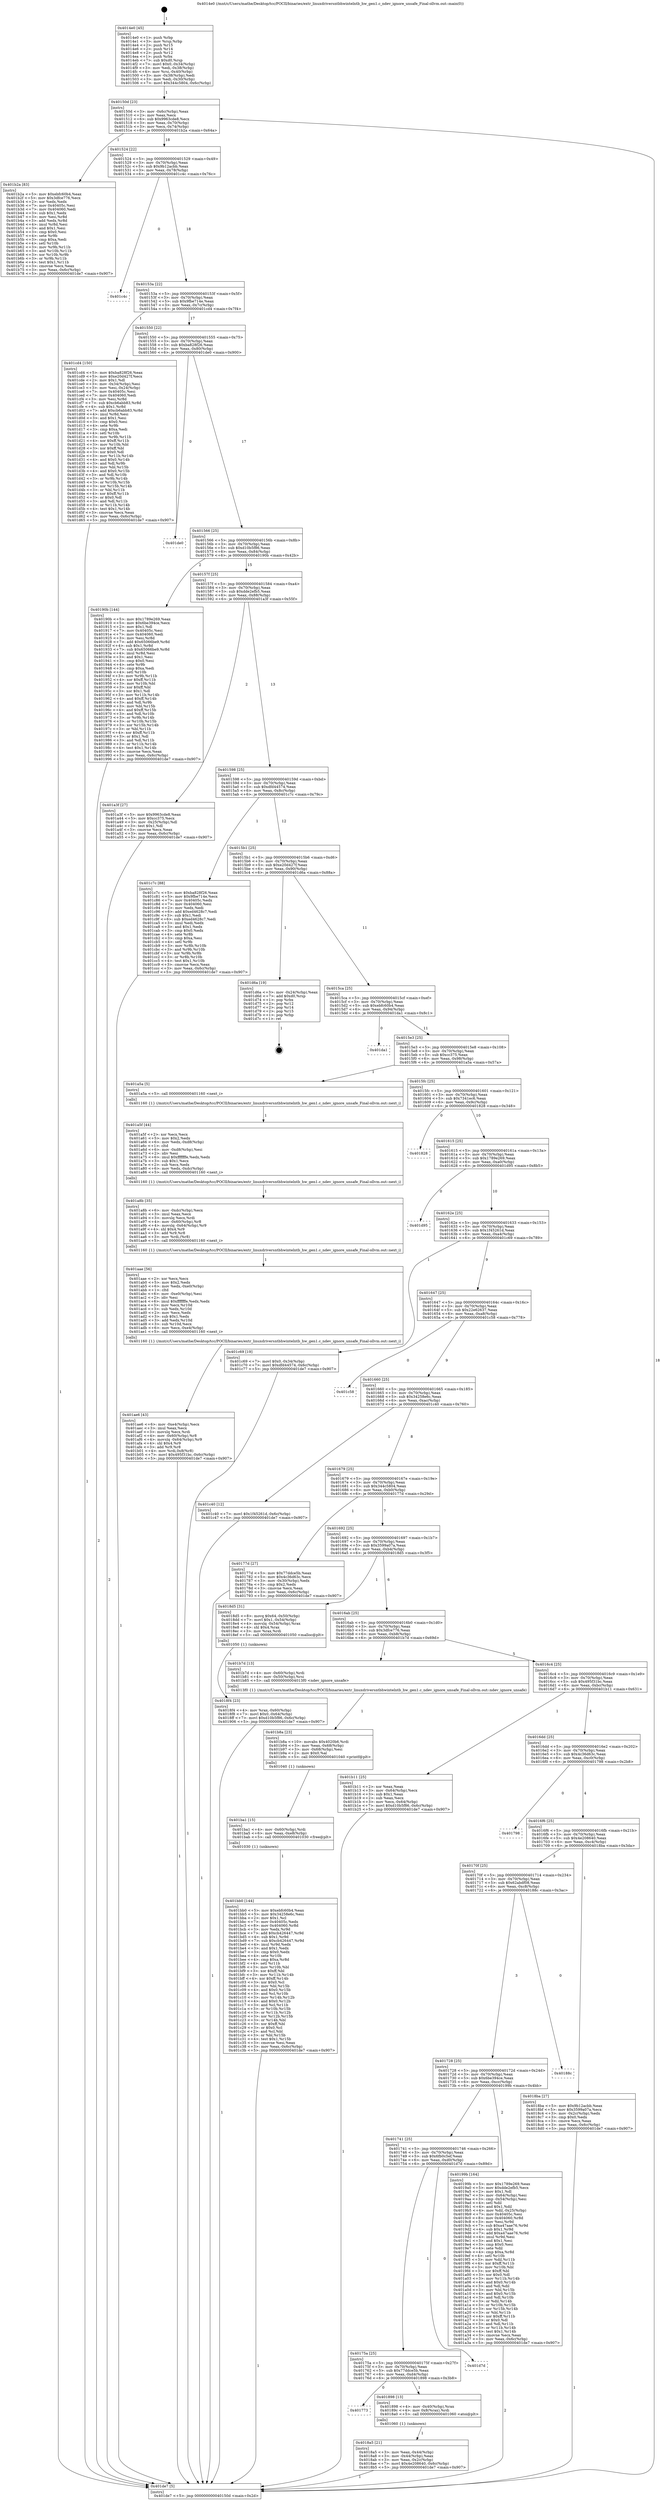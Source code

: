 digraph "0x4014e0" {
  label = "0x4014e0 (/mnt/c/Users/mathe/Desktop/tcc/POCII/binaries/extr_linuxdriversntbhwintelntb_hw_gen1.c_ndev_ignore_unsafe_Final-ollvm.out::main(0))"
  labelloc = "t"
  node[shape=record]

  Entry [label="",width=0.3,height=0.3,shape=circle,fillcolor=black,style=filled]
  "0x40150d" [label="{
     0x40150d [23]\l
     | [instrs]\l
     &nbsp;&nbsp;0x40150d \<+3\>: mov -0x6c(%rbp),%eax\l
     &nbsp;&nbsp;0x401510 \<+2\>: mov %eax,%ecx\l
     &nbsp;&nbsp;0x401512 \<+6\>: sub $0x9963cde8,%ecx\l
     &nbsp;&nbsp;0x401518 \<+3\>: mov %eax,-0x70(%rbp)\l
     &nbsp;&nbsp;0x40151b \<+3\>: mov %ecx,-0x74(%rbp)\l
     &nbsp;&nbsp;0x40151e \<+6\>: je 0000000000401b2a \<main+0x64a\>\l
  }"]
  "0x401b2a" [label="{
     0x401b2a [83]\l
     | [instrs]\l
     &nbsp;&nbsp;0x401b2a \<+5\>: mov $0xebfc60b4,%eax\l
     &nbsp;&nbsp;0x401b2f \<+5\>: mov $0x3dfce776,%ecx\l
     &nbsp;&nbsp;0x401b34 \<+2\>: xor %edx,%edx\l
     &nbsp;&nbsp;0x401b36 \<+7\>: mov 0x40405c,%esi\l
     &nbsp;&nbsp;0x401b3d \<+7\>: mov 0x404060,%edi\l
     &nbsp;&nbsp;0x401b44 \<+3\>: sub $0x1,%edx\l
     &nbsp;&nbsp;0x401b47 \<+3\>: mov %esi,%r8d\l
     &nbsp;&nbsp;0x401b4a \<+3\>: add %edx,%r8d\l
     &nbsp;&nbsp;0x401b4d \<+4\>: imul %r8d,%esi\l
     &nbsp;&nbsp;0x401b51 \<+3\>: and $0x1,%esi\l
     &nbsp;&nbsp;0x401b54 \<+3\>: cmp $0x0,%esi\l
     &nbsp;&nbsp;0x401b57 \<+4\>: sete %r9b\l
     &nbsp;&nbsp;0x401b5b \<+3\>: cmp $0xa,%edi\l
     &nbsp;&nbsp;0x401b5e \<+4\>: setl %r10b\l
     &nbsp;&nbsp;0x401b62 \<+3\>: mov %r9b,%r11b\l
     &nbsp;&nbsp;0x401b65 \<+3\>: and %r10b,%r11b\l
     &nbsp;&nbsp;0x401b68 \<+3\>: xor %r10b,%r9b\l
     &nbsp;&nbsp;0x401b6b \<+3\>: or %r9b,%r11b\l
     &nbsp;&nbsp;0x401b6e \<+4\>: test $0x1,%r11b\l
     &nbsp;&nbsp;0x401b72 \<+3\>: cmovne %ecx,%eax\l
     &nbsp;&nbsp;0x401b75 \<+3\>: mov %eax,-0x6c(%rbp)\l
     &nbsp;&nbsp;0x401b78 \<+5\>: jmp 0000000000401de7 \<main+0x907\>\l
  }"]
  "0x401524" [label="{
     0x401524 [22]\l
     | [instrs]\l
     &nbsp;&nbsp;0x401524 \<+5\>: jmp 0000000000401529 \<main+0x49\>\l
     &nbsp;&nbsp;0x401529 \<+3\>: mov -0x70(%rbp),%eax\l
     &nbsp;&nbsp;0x40152c \<+5\>: sub $0x9b12acbb,%eax\l
     &nbsp;&nbsp;0x401531 \<+3\>: mov %eax,-0x78(%rbp)\l
     &nbsp;&nbsp;0x401534 \<+6\>: je 0000000000401c4c \<main+0x76c\>\l
  }"]
  Exit [label="",width=0.3,height=0.3,shape=circle,fillcolor=black,style=filled,peripheries=2]
  "0x401c4c" [label="{
     0x401c4c\l
  }", style=dashed]
  "0x40153a" [label="{
     0x40153a [22]\l
     | [instrs]\l
     &nbsp;&nbsp;0x40153a \<+5\>: jmp 000000000040153f \<main+0x5f\>\l
     &nbsp;&nbsp;0x40153f \<+3\>: mov -0x70(%rbp),%eax\l
     &nbsp;&nbsp;0x401542 \<+5\>: sub $0x9fbe714e,%eax\l
     &nbsp;&nbsp;0x401547 \<+3\>: mov %eax,-0x7c(%rbp)\l
     &nbsp;&nbsp;0x40154a \<+6\>: je 0000000000401cd4 \<main+0x7f4\>\l
  }"]
  "0x401bb0" [label="{
     0x401bb0 [144]\l
     | [instrs]\l
     &nbsp;&nbsp;0x401bb0 \<+5\>: mov $0xebfc60b4,%eax\l
     &nbsp;&nbsp;0x401bb5 \<+5\>: mov $0x34258e6c,%esi\l
     &nbsp;&nbsp;0x401bba \<+2\>: mov $0x1,%cl\l
     &nbsp;&nbsp;0x401bbc \<+7\>: mov 0x40405c,%edx\l
     &nbsp;&nbsp;0x401bc3 \<+8\>: mov 0x404060,%r8d\l
     &nbsp;&nbsp;0x401bcb \<+3\>: mov %edx,%r9d\l
     &nbsp;&nbsp;0x401bce \<+7\>: add $0xcb426447,%r9d\l
     &nbsp;&nbsp;0x401bd5 \<+4\>: sub $0x1,%r9d\l
     &nbsp;&nbsp;0x401bd9 \<+7\>: sub $0xcb426447,%r9d\l
     &nbsp;&nbsp;0x401be0 \<+4\>: imul %r9d,%edx\l
     &nbsp;&nbsp;0x401be4 \<+3\>: and $0x1,%edx\l
     &nbsp;&nbsp;0x401be7 \<+3\>: cmp $0x0,%edx\l
     &nbsp;&nbsp;0x401bea \<+4\>: sete %r10b\l
     &nbsp;&nbsp;0x401bee \<+4\>: cmp $0xa,%r8d\l
     &nbsp;&nbsp;0x401bf2 \<+4\>: setl %r11b\l
     &nbsp;&nbsp;0x401bf6 \<+3\>: mov %r10b,%bl\l
     &nbsp;&nbsp;0x401bf9 \<+3\>: xor $0xff,%bl\l
     &nbsp;&nbsp;0x401bfc \<+3\>: mov %r11b,%r14b\l
     &nbsp;&nbsp;0x401bff \<+4\>: xor $0xff,%r14b\l
     &nbsp;&nbsp;0x401c03 \<+3\>: xor $0x0,%cl\l
     &nbsp;&nbsp;0x401c06 \<+3\>: mov %bl,%r15b\l
     &nbsp;&nbsp;0x401c09 \<+4\>: and $0x0,%r15b\l
     &nbsp;&nbsp;0x401c0d \<+3\>: and %cl,%r10b\l
     &nbsp;&nbsp;0x401c10 \<+3\>: mov %r14b,%r12b\l
     &nbsp;&nbsp;0x401c13 \<+4\>: and $0x0,%r12b\l
     &nbsp;&nbsp;0x401c17 \<+3\>: and %cl,%r11b\l
     &nbsp;&nbsp;0x401c1a \<+3\>: or %r10b,%r15b\l
     &nbsp;&nbsp;0x401c1d \<+3\>: or %r11b,%r12b\l
     &nbsp;&nbsp;0x401c20 \<+3\>: xor %r12b,%r15b\l
     &nbsp;&nbsp;0x401c23 \<+3\>: or %r14b,%bl\l
     &nbsp;&nbsp;0x401c26 \<+3\>: xor $0xff,%bl\l
     &nbsp;&nbsp;0x401c29 \<+3\>: or $0x0,%cl\l
     &nbsp;&nbsp;0x401c2c \<+2\>: and %cl,%bl\l
     &nbsp;&nbsp;0x401c2e \<+3\>: or %bl,%r15b\l
     &nbsp;&nbsp;0x401c31 \<+4\>: test $0x1,%r15b\l
     &nbsp;&nbsp;0x401c35 \<+3\>: cmovne %esi,%eax\l
     &nbsp;&nbsp;0x401c38 \<+3\>: mov %eax,-0x6c(%rbp)\l
     &nbsp;&nbsp;0x401c3b \<+5\>: jmp 0000000000401de7 \<main+0x907\>\l
  }"]
  "0x401cd4" [label="{
     0x401cd4 [150]\l
     | [instrs]\l
     &nbsp;&nbsp;0x401cd4 \<+5\>: mov $0xba828f26,%eax\l
     &nbsp;&nbsp;0x401cd9 \<+5\>: mov $0xe20d427f,%ecx\l
     &nbsp;&nbsp;0x401cde \<+2\>: mov $0x1,%dl\l
     &nbsp;&nbsp;0x401ce0 \<+3\>: mov -0x34(%rbp),%esi\l
     &nbsp;&nbsp;0x401ce3 \<+3\>: mov %esi,-0x24(%rbp)\l
     &nbsp;&nbsp;0x401ce6 \<+7\>: mov 0x40405c,%esi\l
     &nbsp;&nbsp;0x401ced \<+7\>: mov 0x404060,%edi\l
     &nbsp;&nbsp;0x401cf4 \<+3\>: mov %esi,%r8d\l
     &nbsp;&nbsp;0x401cf7 \<+7\>: sub $0xcb6abb83,%r8d\l
     &nbsp;&nbsp;0x401cfe \<+4\>: sub $0x1,%r8d\l
     &nbsp;&nbsp;0x401d02 \<+7\>: add $0xcb6abb83,%r8d\l
     &nbsp;&nbsp;0x401d09 \<+4\>: imul %r8d,%esi\l
     &nbsp;&nbsp;0x401d0d \<+3\>: and $0x1,%esi\l
     &nbsp;&nbsp;0x401d10 \<+3\>: cmp $0x0,%esi\l
     &nbsp;&nbsp;0x401d13 \<+4\>: sete %r9b\l
     &nbsp;&nbsp;0x401d17 \<+3\>: cmp $0xa,%edi\l
     &nbsp;&nbsp;0x401d1a \<+4\>: setl %r10b\l
     &nbsp;&nbsp;0x401d1e \<+3\>: mov %r9b,%r11b\l
     &nbsp;&nbsp;0x401d21 \<+4\>: xor $0xff,%r11b\l
     &nbsp;&nbsp;0x401d25 \<+3\>: mov %r10b,%bl\l
     &nbsp;&nbsp;0x401d28 \<+3\>: xor $0xff,%bl\l
     &nbsp;&nbsp;0x401d2b \<+3\>: xor $0x0,%dl\l
     &nbsp;&nbsp;0x401d2e \<+3\>: mov %r11b,%r14b\l
     &nbsp;&nbsp;0x401d31 \<+4\>: and $0x0,%r14b\l
     &nbsp;&nbsp;0x401d35 \<+3\>: and %dl,%r9b\l
     &nbsp;&nbsp;0x401d38 \<+3\>: mov %bl,%r15b\l
     &nbsp;&nbsp;0x401d3b \<+4\>: and $0x0,%r15b\l
     &nbsp;&nbsp;0x401d3f \<+3\>: and %dl,%r10b\l
     &nbsp;&nbsp;0x401d42 \<+3\>: or %r9b,%r14b\l
     &nbsp;&nbsp;0x401d45 \<+3\>: or %r10b,%r15b\l
     &nbsp;&nbsp;0x401d48 \<+3\>: xor %r15b,%r14b\l
     &nbsp;&nbsp;0x401d4b \<+3\>: or %bl,%r11b\l
     &nbsp;&nbsp;0x401d4e \<+4\>: xor $0xff,%r11b\l
     &nbsp;&nbsp;0x401d52 \<+3\>: or $0x0,%dl\l
     &nbsp;&nbsp;0x401d55 \<+3\>: and %dl,%r11b\l
     &nbsp;&nbsp;0x401d58 \<+3\>: or %r11b,%r14b\l
     &nbsp;&nbsp;0x401d5b \<+4\>: test $0x1,%r14b\l
     &nbsp;&nbsp;0x401d5f \<+3\>: cmovne %ecx,%eax\l
     &nbsp;&nbsp;0x401d62 \<+3\>: mov %eax,-0x6c(%rbp)\l
     &nbsp;&nbsp;0x401d65 \<+5\>: jmp 0000000000401de7 \<main+0x907\>\l
  }"]
  "0x401550" [label="{
     0x401550 [22]\l
     | [instrs]\l
     &nbsp;&nbsp;0x401550 \<+5\>: jmp 0000000000401555 \<main+0x75\>\l
     &nbsp;&nbsp;0x401555 \<+3\>: mov -0x70(%rbp),%eax\l
     &nbsp;&nbsp;0x401558 \<+5\>: sub $0xba828f26,%eax\l
     &nbsp;&nbsp;0x40155d \<+3\>: mov %eax,-0x80(%rbp)\l
     &nbsp;&nbsp;0x401560 \<+6\>: je 0000000000401de0 \<main+0x900\>\l
  }"]
  "0x401ba1" [label="{
     0x401ba1 [15]\l
     | [instrs]\l
     &nbsp;&nbsp;0x401ba1 \<+4\>: mov -0x60(%rbp),%rdi\l
     &nbsp;&nbsp;0x401ba5 \<+6\>: mov %eax,-0xe8(%rbp)\l
     &nbsp;&nbsp;0x401bab \<+5\>: call 0000000000401030 \<free@plt\>\l
     | [calls]\l
     &nbsp;&nbsp;0x401030 \{1\} (unknown)\l
  }"]
  "0x401de0" [label="{
     0x401de0\l
  }", style=dashed]
  "0x401566" [label="{
     0x401566 [25]\l
     | [instrs]\l
     &nbsp;&nbsp;0x401566 \<+5\>: jmp 000000000040156b \<main+0x8b\>\l
     &nbsp;&nbsp;0x40156b \<+3\>: mov -0x70(%rbp),%eax\l
     &nbsp;&nbsp;0x40156e \<+5\>: sub $0xd10b5f86,%eax\l
     &nbsp;&nbsp;0x401573 \<+6\>: mov %eax,-0x84(%rbp)\l
     &nbsp;&nbsp;0x401579 \<+6\>: je 000000000040190b \<main+0x42b\>\l
  }"]
  "0x401b8a" [label="{
     0x401b8a [23]\l
     | [instrs]\l
     &nbsp;&nbsp;0x401b8a \<+10\>: movabs $0x4020b6,%rdi\l
     &nbsp;&nbsp;0x401b94 \<+3\>: mov %eax,-0x68(%rbp)\l
     &nbsp;&nbsp;0x401b97 \<+3\>: mov -0x68(%rbp),%esi\l
     &nbsp;&nbsp;0x401b9a \<+2\>: mov $0x0,%al\l
     &nbsp;&nbsp;0x401b9c \<+5\>: call 0000000000401040 \<printf@plt\>\l
     | [calls]\l
     &nbsp;&nbsp;0x401040 \{1\} (unknown)\l
  }"]
  "0x40190b" [label="{
     0x40190b [144]\l
     | [instrs]\l
     &nbsp;&nbsp;0x40190b \<+5\>: mov $0x1789e269,%eax\l
     &nbsp;&nbsp;0x401910 \<+5\>: mov $0x6be394ce,%ecx\l
     &nbsp;&nbsp;0x401915 \<+2\>: mov $0x1,%dl\l
     &nbsp;&nbsp;0x401917 \<+7\>: mov 0x40405c,%esi\l
     &nbsp;&nbsp;0x40191e \<+7\>: mov 0x404060,%edi\l
     &nbsp;&nbsp;0x401925 \<+3\>: mov %esi,%r8d\l
     &nbsp;&nbsp;0x401928 \<+7\>: add $0x65066be9,%r8d\l
     &nbsp;&nbsp;0x40192f \<+4\>: sub $0x1,%r8d\l
     &nbsp;&nbsp;0x401933 \<+7\>: sub $0x65066be9,%r8d\l
     &nbsp;&nbsp;0x40193a \<+4\>: imul %r8d,%esi\l
     &nbsp;&nbsp;0x40193e \<+3\>: and $0x1,%esi\l
     &nbsp;&nbsp;0x401941 \<+3\>: cmp $0x0,%esi\l
     &nbsp;&nbsp;0x401944 \<+4\>: sete %r9b\l
     &nbsp;&nbsp;0x401948 \<+3\>: cmp $0xa,%edi\l
     &nbsp;&nbsp;0x40194b \<+4\>: setl %r10b\l
     &nbsp;&nbsp;0x40194f \<+3\>: mov %r9b,%r11b\l
     &nbsp;&nbsp;0x401952 \<+4\>: xor $0xff,%r11b\l
     &nbsp;&nbsp;0x401956 \<+3\>: mov %r10b,%bl\l
     &nbsp;&nbsp;0x401959 \<+3\>: xor $0xff,%bl\l
     &nbsp;&nbsp;0x40195c \<+3\>: xor $0x1,%dl\l
     &nbsp;&nbsp;0x40195f \<+3\>: mov %r11b,%r14b\l
     &nbsp;&nbsp;0x401962 \<+4\>: and $0xff,%r14b\l
     &nbsp;&nbsp;0x401966 \<+3\>: and %dl,%r9b\l
     &nbsp;&nbsp;0x401969 \<+3\>: mov %bl,%r15b\l
     &nbsp;&nbsp;0x40196c \<+4\>: and $0xff,%r15b\l
     &nbsp;&nbsp;0x401970 \<+3\>: and %dl,%r10b\l
     &nbsp;&nbsp;0x401973 \<+3\>: or %r9b,%r14b\l
     &nbsp;&nbsp;0x401976 \<+3\>: or %r10b,%r15b\l
     &nbsp;&nbsp;0x401979 \<+3\>: xor %r15b,%r14b\l
     &nbsp;&nbsp;0x40197c \<+3\>: or %bl,%r11b\l
     &nbsp;&nbsp;0x40197f \<+4\>: xor $0xff,%r11b\l
     &nbsp;&nbsp;0x401983 \<+3\>: or $0x1,%dl\l
     &nbsp;&nbsp;0x401986 \<+3\>: and %dl,%r11b\l
     &nbsp;&nbsp;0x401989 \<+3\>: or %r11b,%r14b\l
     &nbsp;&nbsp;0x40198c \<+4\>: test $0x1,%r14b\l
     &nbsp;&nbsp;0x401990 \<+3\>: cmovne %ecx,%eax\l
     &nbsp;&nbsp;0x401993 \<+3\>: mov %eax,-0x6c(%rbp)\l
     &nbsp;&nbsp;0x401996 \<+5\>: jmp 0000000000401de7 \<main+0x907\>\l
  }"]
  "0x40157f" [label="{
     0x40157f [25]\l
     | [instrs]\l
     &nbsp;&nbsp;0x40157f \<+5\>: jmp 0000000000401584 \<main+0xa4\>\l
     &nbsp;&nbsp;0x401584 \<+3\>: mov -0x70(%rbp),%eax\l
     &nbsp;&nbsp;0x401587 \<+5\>: sub $0xdde2efb5,%eax\l
     &nbsp;&nbsp;0x40158c \<+6\>: mov %eax,-0x88(%rbp)\l
     &nbsp;&nbsp;0x401592 \<+6\>: je 0000000000401a3f \<main+0x55f\>\l
  }"]
  "0x401ae6" [label="{
     0x401ae6 [43]\l
     | [instrs]\l
     &nbsp;&nbsp;0x401ae6 \<+6\>: mov -0xe4(%rbp),%ecx\l
     &nbsp;&nbsp;0x401aec \<+3\>: imul %eax,%ecx\l
     &nbsp;&nbsp;0x401aef \<+3\>: movslq %ecx,%rdi\l
     &nbsp;&nbsp;0x401af2 \<+4\>: mov -0x60(%rbp),%r8\l
     &nbsp;&nbsp;0x401af6 \<+4\>: movslq -0x64(%rbp),%r9\l
     &nbsp;&nbsp;0x401afa \<+4\>: shl $0x4,%r9\l
     &nbsp;&nbsp;0x401afe \<+3\>: add %r9,%r8\l
     &nbsp;&nbsp;0x401b01 \<+4\>: mov %rdi,0x8(%r8)\l
     &nbsp;&nbsp;0x401b05 \<+7\>: movl $0x495f31bc,-0x6c(%rbp)\l
     &nbsp;&nbsp;0x401b0c \<+5\>: jmp 0000000000401de7 \<main+0x907\>\l
  }"]
  "0x401a3f" [label="{
     0x401a3f [27]\l
     | [instrs]\l
     &nbsp;&nbsp;0x401a3f \<+5\>: mov $0x9963cde8,%eax\l
     &nbsp;&nbsp;0x401a44 \<+5\>: mov $0xcc375,%ecx\l
     &nbsp;&nbsp;0x401a49 \<+3\>: mov -0x25(%rbp),%dl\l
     &nbsp;&nbsp;0x401a4c \<+3\>: test $0x1,%dl\l
     &nbsp;&nbsp;0x401a4f \<+3\>: cmovne %ecx,%eax\l
     &nbsp;&nbsp;0x401a52 \<+3\>: mov %eax,-0x6c(%rbp)\l
     &nbsp;&nbsp;0x401a55 \<+5\>: jmp 0000000000401de7 \<main+0x907\>\l
  }"]
  "0x401598" [label="{
     0x401598 [25]\l
     | [instrs]\l
     &nbsp;&nbsp;0x401598 \<+5\>: jmp 000000000040159d \<main+0xbd\>\l
     &nbsp;&nbsp;0x40159d \<+3\>: mov -0x70(%rbp),%eax\l
     &nbsp;&nbsp;0x4015a0 \<+5\>: sub $0xdfd44574,%eax\l
     &nbsp;&nbsp;0x4015a5 \<+6\>: mov %eax,-0x8c(%rbp)\l
     &nbsp;&nbsp;0x4015ab \<+6\>: je 0000000000401c7c \<main+0x79c\>\l
  }"]
  "0x401aae" [label="{
     0x401aae [56]\l
     | [instrs]\l
     &nbsp;&nbsp;0x401aae \<+2\>: xor %ecx,%ecx\l
     &nbsp;&nbsp;0x401ab0 \<+5\>: mov $0x2,%edx\l
     &nbsp;&nbsp;0x401ab5 \<+6\>: mov %edx,-0xe0(%rbp)\l
     &nbsp;&nbsp;0x401abb \<+1\>: cltd\l
     &nbsp;&nbsp;0x401abc \<+6\>: mov -0xe0(%rbp),%esi\l
     &nbsp;&nbsp;0x401ac2 \<+2\>: idiv %esi\l
     &nbsp;&nbsp;0x401ac4 \<+6\>: imul $0xfffffffe,%edx,%edx\l
     &nbsp;&nbsp;0x401aca \<+3\>: mov %ecx,%r10d\l
     &nbsp;&nbsp;0x401acd \<+3\>: sub %edx,%r10d\l
     &nbsp;&nbsp;0x401ad0 \<+2\>: mov %ecx,%edx\l
     &nbsp;&nbsp;0x401ad2 \<+3\>: sub $0x1,%edx\l
     &nbsp;&nbsp;0x401ad5 \<+3\>: add %edx,%r10d\l
     &nbsp;&nbsp;0x401ad8 \<+3\>: sub %r10d,%ecx\l
     &nbsp;&nbsp;0x401adb \<+6\>: mov %ecx,-0xe4(%rbp)\l
     &nbsp;&nbsp;0x401ae1 \<+5\>: call 0000000000401160 \<next_i\>\l
     | [calls]\l
     &nbsp;&nbsp;0x401160 \{1\} (/mnt/c/Users/mathe/Desktop/tcc/POCII/binaries/extr_linuxdriversntbhwintelntb_hw_gen1.c_ndev_ignore_unsafe_Final-ollvm.out::next_i)\l
  }"]
  "0x401c7c" [label="{
     0x401c7c [88]\l
     | [instrs]\l
     &nbsp;&nbsp;0x401c7c \<+5\>: mov $0xba828f26,%eax\l
     &nbsp;&nbsp;0x401c81 \<+5\>: mov $0x9fbe714e,%ecx\l
     &nbsp;&nbsp;0x401c86 \<+7\>: mov 0x40405c,%edx\l
     &nbsp;&nbsp;0x401c8d \<+7\>: mov 0x404060,%esi\l
     &nbsp;&nbsp;0x401c94 \<+2\>: mov %edx,%edi\l
     &nbsp;&nbsp;0x401c96 \<+6\>: add $0xed4628c7,%edi\l
     &nbsp;&nbsp;0x401c9c \<+3\>: sub $0x1,%edi\l
     &nbsp;&nbsp;0x401c9f \<+6\>: sub $0xed4628c7,%edi\l
     &nbsp;&nbsp;0x401ca5 \<+3\>: imul %edi,%edx\l
     &nbsp;&nbsp;0x401ca8 \<+3\>: and $0x1,%edx\l
     &nbsp;&nbsp;0x401cab \<+3\>: cmp $0x0,%edx\l
     &nbsp;&nbsp;0x401cae \<+4\>: sete %r8b\l
     &nbsp;&nbsp;0x401cb2 \<+3\>: cmp $0xa,%esi\l
     &nbsp;&nbsp;0x401cb5 \<+4\>: setl %r9b\l
     &nbsp;&nbsp;0x401cb9 \<+3\>: mov %r8b,%r10b\l
     &nbsp;&nbsp;0x401cbc \<+3\>: and %r9b,%r10b\l
     &nbsp;&nbsp;0x401cbf \<+3\>: xor %r9b,%r8b\l
     &nbsp;&nbsp;0x401cc2 \<+3\>: or %r8b,%r10b\l
     &nbsp;&nbsp;0x401cc5 \<+4\>: test $0x1,%r10b\l
     &nbsp;&nbsp;0x401cc9 \<+3\>: cmovne %ecx,%eax\l
     &nbsp;&nbsp;0x401ccc \<+3\>: mov %eax,-0x6c(%rbp)\l
     &nbsp;&nbsp;0x401ccf \<+5\>: jmp 0000000000401de7 \<main+0x907\>\l
  }"]
  "0x4015b1" [label="{
     0x4015b1 [25]\l
     | [instrs]\l
     &nbsp;&nbsp;0x4015b1 \<+5\>: jmp 00000000004015b6 \<main+0xd6\>\l
     &nbsp;&nbsp;0x4015b6 \<+3\>: mov -0x70(%rbp),%eax\l
     &nbsp;&nbsp;0x4015b9 \<+5\>: sub $0xe20d427f,%eax\l
     &nbsp;&nbsp;0x4015be \<+6\>: mov %eax,-0x90(%rbp)\l
     &nbsp;&nbsp;0x4015c4 \<+6\>: je 0000000000401d6a \<main+0x88a\>\l
  }"]
  "0x401a8b" [label="{
     0x401a8b [35]\l
     | [instrs]\l
     &nbsp;&nbsp;0x401a8b \<+6\>: mov -0xdc(%rbp),%ecx\l
     &nbsp;&nbsp;0x401a91 \<+3\>: imul %eax,%ecx\l
     &nbsp;&nbsp;0x401a94 \<+3\>: movslq %ecx,%rdi\l
     &nbsp;&nbsp;0x401a97 \<+4\>: mov -0x60(%rbp),%r8\l
     &nbsp;&nbsp;0x401a9b \<+4\>: movslq -0x64(%rbp),%r9\l
     &nbsp;&nbsp;0x401a9f \<+4\>: shl $0x4,%r9\l
     &nbsp;&nbsp;0x401aa3 \<+3\>: add %r9,%r8\l
     &nbsp;&nbsp;0x401aa6 \<+3\>: mov %rdi,(%r8)\l
     &nbsp;&nbsp;0x401aa9 \<+5\>: call 0000000000401160 \<next_i\>\l
     | [calls]\l
     &nbsp;&nbsp;0x401160 \{1\} (/mnt/c/Users/mathe/Desktop/tcc/POCII/binaries/extr_linuxdriversntbhwintelntb_hw_gen1.c_ndev_ignore_unsafe_Final-ollvm.out::next_i)\l
  }"]
  "0x401d6a" [label="{
     0x401d6a [19]\l
     | [instrs]\l
     &nbsp;&nbsp;0x401d6a \<+3\>: mov -0x24(%rbp),%eax\l
     &nbsp;&nbsp;0x401d6d \<+7\>: add $0xd0,%rsp\l
     &nbsp;&nbsp;0x401d74 \<+1\>: pop %rbx\l
     &nbsp;&nbsp;0x401d75 \<+2\>: pop %r12\l
     &nbsp;&nbsp;0x401d77 \<+2\>: pop %r14\l
     &nbsp;&nbsp;0x401d79 \<+2\>: pop %r15\l
     &nbsp;&nbsp;0x401d7b \<+1\>: pop %rbp\l
     &nbsp;&nbsp;0x401d7c \<+1\>: ret\l
  }"]
  "0x4015ca" [label="{
     0x4015ca [25]\l
     | [instrs]\l
     &nbsp;&nbsp;0x4015ca \<+5\>: jmp 00000000004015cf \<main+0xef\>\l
     &nbsp;&nbsp;0x4015cf \<+3\>: mov -0x70(%rbp),%eax\l
     &nbsp;&nbsp;0x4015d2 \<+5\>: sub $0xebfc60b4,%eax\l
     &nbsp;&nbsp;0x4015d7 \<+6\>: mov %eax,-0x94(%rbp)\l
     &nbsp;&nbsp;0x4015dd \<+6\>: je 0000000000401da1 \<main+0x8c1\>\l
  }"]
  "0x401a5f" [label="{
     0x401a5f [44]\l
     | [instrs]\l
     &nbsp;&nbsp;0x401a5f \<+2\>: xor %ecx,%ecx\l
     &nbsp;&nbsp;0x401a61 \<+5\>: mov $0x2,%edx\l
     &nbsp;&nbsp;0x401a66 \<+6\>: mov %edx,-0xd8(%rbp)\l
     &nbsp;&nbsp;0x401a6c \<+1\>: cltd\l
     &nbsp;&nbsp;0x401a6d \<+6\>: mov -0xd8(%rbp),%esi\l
     &nbsp;&nbsp;0x401a73 \<+2\>: idiv %esi\l
     &nbsp;&nbsp;0x401a75 \<+6\>: imul $0xfffffffe,%edx,%edx\l
     &nbsp;&nbsp;0x401a7b \<+3\>: sub $0x1,%ecx\l
     &nbsp;&nbsp;0x401a7e \<+2\>: sub %ecx,%edx\l
     &nbsp;&nbsp;0x401a80 \<+6\>: mov %edx,-0xdc(%rbp)\l
     &nbsp;&nbsp;0x401a86 \<+5\>: call 0000000000401160 \<next_i\>\l
     | [calls]\l
     &nbsp;&nbsp;0x401160 \{1\} (/mnt/c/Users/mathe/Desktop/tcc/POCII/binaries/extr_linuxdriversntbhwintelntb_hw_gen1.c_ndev_ignore_unsafe_Final-ollvm.out::next_i)\l
  }"]
  "0x401da1" [label="{
     0x401da1\l
  }", style=dashed]
  "0x4015e3" [label="{
     0x4015e3 [25]\l
     | [instrs]\l
     &nbsp;&nbsp;0x4015e3 \<+5\>: jmp 00000000004015e8 \<main+0x108\>\l
     &nbsp;&nbsp;0x4015e8 \<+3\>: mov -0x70(%rbp),%eax\l
     &nbsp;&nbsp;0x4015eb \<+5\>: sub $0xcc375,%eax\l
     &nbsp;&nbsp;0x4015f0 \<+6\>: mov %eax,-0x98(%rbp)\l
     &nbsp;&nbsp;0x4015f6 \<+6\>: je 0000000000401a5a \<main+0x57a\>\l
  }"]
  "0x4018f4" [label="{
     0x4018f4 [23]\l
     | [instrs]\l
     &nbsp;&nbsp;0x4018f4 \<+4\>: mov %rax,-0x60(%rbp)\l
     &nbsp;&nbsp;0x4018f8 \<+7\>: movl $0x0,-0x64(%rbp)\l
     &nbsp;&nbsp;0x4018ff \<+7\>: movl $0xd10b5f86,-0x6c(%rbp)\l
     &nbsp;&nbsp;0x401906 \<+5\>: jmp 0000000000401de7 \<main+0x907\>\l
  }"]
  "0x401a5a" [label="{
     0x401a5a [5]\l
     | [instrs]\l
     &nbsp;&nbsp;0x401a5a \<+5\>: call 0000000000401160 \<next_i\>\l
     | [calls]\l
     &nbsp;&nbsp;0x401160 \{1\} (/mnt/c/Users/mathe/Desktop/tcc/POCII/binaries/extr_linuxdriversntbhwintelntb_hw_gen1.c_ndev_ignore_unsafe_Final-ollvm.out::next_i)\l
  }"]
  "0x4015fc" [label="{
     0x4015fc [25]\l
     | [instrs]\l
     &nbsp;&nbsp;0x4015fc \<+5\>: jmp 0000000000401601 \<main+0x121\>\l
     &nbsp;&nbsp;0x401601 \<+3\>: mov -0x70(%rbp),%eax\l
     &nbsp;&nbsp;0x401604 \<+5\>: sub $0x7341ec6,%eax\l
     &nbsp;&nbsp;0x401609 \<+6\>: mov %eax,-0x9c(%rbp)\l
     &nbsp;&nbsp;0x40160f \<+6\>: je 0000000000401828 \<main+0x348\>\l
  }"]
  "0x4018a5" [label="{
     0x4018a5 [21]\l
     | [instrs]\l
     &nbsp;&nbsp;0x4018a5 \<+3\>: mov %eax,-0x44(%rbp)\l
     &nbsp;&nbsp;0x4018a8 \<+3\>: mov -0x44(%rbp),%eax\l
     &nbsp;&nbsp;0x4018ab \<+3\>: mov %eax,-0x2c(%rbp)\l
     &nbsp;&nbsp;0x4018ae \<+7\>: movl $0x4e208640,-0x6c(%rbp)\l
     &nbsp;&nbsp;0x4018b5 \<+5\>: jmp 0000000000401de7 \<main+0x907\>\l
  }"]
  "0x401828" [label="{
     0x401828\l
  }", style=dashed]
  "0x401615" [label="{
     0x401615 [25]\l
     | [instrs]\l
     &nbsp;&nbsp;0x401615 \<+5\>: jmp 000000000040161a \<main+0x13a\>\l
     &nbsp;&nbsp;0x40161a \<+3\>: mov -0x70(%rbp),%eax\l
     &nbsp;&nbsp;0x40161d \<+5\>: sub $0x1789e269,%eax\l
     &nbsp;&nbsp;0x401622 \<+6\>: mov %eax,-0xa0(%rbp)\l
     &nbsp;&nbsp;0x401628 \<+6\>: je 0000000000401d95 \<main+0x8b5\>\l
  }"]
  "0x401773" [label="{
     0x401773\l
  }", style=dashed]
  "0x401d95" [label="{
     0x401d95\l
  }", style=dashed]
  "0x40162e" [label="{
     0x40162e [25]\l
     | [instrs]\l
     &nbsp;&nbsp;0x40162e \<+5\>: jmp 0000000000401633 \<main+0x153\>\l
     &nbsp;&nbsp;0x401633 \<+3\>: mov -0x70(%rbp),%eax\l
     &nbsp;&nbsp;0x401636 \<+5\>: sub $0x1f45261d,%eax\l
     &nbsp;&nbsp;0x40163b \<+6\>: mov %eax,-0xa4(%rbp)\l
     &nbsp;&nbsp;0x401641 \<+6\>: je 0000000000401c69 \<main+0x789\>\l
  }"]
  "0x401898" [label="{
     0x401898 [13]\l
     | [instrs]\l
     &nbsp;&nbsp;0x401898 \<+4\>: mov -0x40(%rbp),%rax\l
     &nbsp;&nbsp;0x40189c \<+4\>: mov 0x8(%rax),%rdi\l
     &nbsp;&nbsp;0x4018a0 \<+5\>: call 0000000000401060 \<atoi@plt\>\l
     | [calls]\l
     &nbsp;&nbsp;0x401060 \{1\} (unknown)\l
  }"]
  "0x401c69" [label="{
     0x401c69 [19]\l
     | [instrs]\l
     &nbsp;&nbsp;0x401c69 \<+7\>: movl $0x0,-0x34(%rbp)\l
     &nbsp;&nbsp;0x401c70 \<+7\>: movl $0xdfd44574,-0x6c(%rbp)\l
     &nbsp;&nbsp;0x401c77 \<+5\>: jmp 0000000000401de7 \<main+0x907\>\l
  }"]
  "0x401647" [label="{
     0x401647 [25]\l
     | [instrs]\l
     &nbsp;&nbsp;0x401647 \<+5\>: jmp 000000000040164c \<main+0x16c\>\l
     &nbsp;&nbsp;0x40164c \<+3\>: mov -0x70(%rbp),%eax\l
     &nbsp;&nbsp;0x40164f \<+5\>: sub $0x22e62637,%eax\l
     &nbsp;&nbsp;0x401654 \<+6\>: mov %eax,-0xa8(%rbp)\l
     &nbsp;&nbsp;0x40165a \<+6\>: je 0000000000401c58 \<main+0x778\>\l
  }"]
  "0x40175a" [label="{
     0x40175a [25]\l
     | [instrs]\l
     &nbsp;&nbsp;0x40175a \<+5\>: jmp 000000000040175f \<main+0x27f\>\l
     &nbsp;&nbsp;0x40175f \<+3\>: mov -0x70(%rbp),%eax\l
     &nbsp;&nbsp;0x401762 \<+5\>: sub $0x77ddce5b,%eax\l
     &nbsp;&nbsp;0x401767 \<+6\>: mov %eax,-0xd4(%rbp)\l
     &nbsp;&nbsp;0x40176d \<+6\>: je 0000000000401898 \<main+0x3b8\>\l
  }"]
  "0x401c58" [label="{
     0x401c58\l
  }", style=dashed]
  "0x401660" [label="{
     0x401660 [25]\l
     | [instrs]\l
     &nbsp;&nbsp;0x401660 \<+5\>: jmp 0000000000401665 \<main+0x185\>\l
     &nbsp;&nbsp;0x401665 \<+3\>: mov -0x70(%rbp),%eax\l
     &nbsp;&nbsp;0x401668 \<+5\>: sub $0x34258e6c,%eax\l
     &nbsp;&nbsp;0x40166d \<+6\>: mov %eax,-0xac(%rbp)\l
     &nbsp;&nbsp;0x401673 \<+6\>: je 0000000000401c40 \<main+0x760\>\l
  }"]
  "0x401d7d" [label="{
     0x401d7d\l
  }", style=dashed]
  "0x401c40" [label="{
     0x401c40 [12]\l
     | [instrs]\l
     &nbsp;&nbsp;0x401c40 \<+7\>: movl $0x1f45261d,-0x6c(%rbp)\l
     &nbsp;&nbsp;0x401c47 \<+5\>: jmp 0000000000401de7 \<main+0x907\>\l
  }"]
  "0x401679" [label="{
     0x401679 [25]\l
     | [instrs]\l
     &nbsp;&nbsp;0x401679 \<+5\>: jmp 000000000040167e \<main+0x19e\>\l
     &nbsp;&nbsp;0x40167e \<+3\>: mov -0x70(%rbp),%eax\l
     &nbsp;&nbsp;0x401681 \<+5\>: sub $0x344c5804,%eax\l
     &nbsp;&nbsp;0x401686 \<+6\>: mov %eax,-0xb0(%rbp)\l
     &nbsp;&nbsp;0x40168c \<+6\>: je 000000000040177d \<main+0x29d\>\l
  }"]
  "0x401741" [label="{
     0x401741 [25]\l
     | [instrs]\l
     &nbsp;&nbsp;0x401741 \<+5\>: jmp 0000000000401746 \<main+0x266\>\l
     &nbsp;&nbsp;0x401746 \<+3\>: mov -0x70(%rbp),%eax\l
     &nbsp;&nbsp;0x401749 \<+5\>: sub $0x6fb0c5ef,%eax\l
     &nbsp;&nbsp;0x40174e \<+6\>: mov %eax,-0xd0(%rbp)\l
     &nbsp;&nbsp;0x401754 \<+6\>: je 0000000000401d7d \<main+0x89d\>\l
  }"]
  "0x40177d" [label="{
     0x40177d [27]\l
     | [instrs]\l
     &nbsp;&nbsp;0x40177d \<+5\>: mov $0x77ddce5b,%eax\l
     &nbsp;&nbsp;0x401782 \<+5\>: mov $0x4c36d63c,%ecx\l
     &nbsp;&nbsp;0x401787 \<+3\>: mov -0x30(%rbp),%edx\l
     &nbsp;&nbsp;0x40178a \<+3\>: cmp $0x2,%edx\l
     &nbsp;&nbsp;0x40178d \<+3\>: cmovne %ecx,%eax\l
     &nbsp;&nbsp;0x401790 \<+3\>: mov %eax,-0x6c(%rbp)\l
     &nbsp;&nbsp;0x401793 \<+5\>: jmp 0000000000401de7 \<main+0x907\>\l
  }"]
  "0x401692" [label="{
     0x401692 [25]\l
     | [instrs]\l
     &nbsp;&nbsp;0x401692 \<+5\>: jmp 0000000000401697 \<main+0x1b7\>\l
     &nbsp;&nbsp;0x401697 \<+3\>: mov -0x70(%rbp),%eax\l
     &nbsp;&nbsp;0x40169a \<+5\>: sub $0x3599a07a,%eax\l
     &nbsp;&nbsp;0x40169f \<+6\>: mov %eax,-0xb4(%rbp)\l
     &nbsp;&nbsp;0x4016a5 \<+6\>: je 00000000004018d5 \<main+0x3f5\>\l
  }"]
  "0x401de7" [label="{
     0x401de7 [5]\l
     | [instrs]\l
     &nbsp;&nbsp;0x401de7 \<+5\>: jmp 000000000040150d \<main+0x2d\>\l
  }"]
  "0x4014e0" [label="{
     0x4014e0 [45]\l
     | [instrs]\l
     &nbsp;&nbsp;0x4014e0 \<+1\>: push %rbp\l
     &nbsp;&nbsp;0x4014e1 \<+3\>: mov %rsp,%rbp\l
     &nbsp;&nbsp;0x4014e4 \<+2\>: push %r15\l
     &nbsp;&nbsp;0x4014e6 \<+2\>: push %r14\l
     &nbsp;&nbsp;0x4014e8 \<+2\>: push %r12\l
     &nbsp;&nbsp;0x4014ea \<+1\>: push %rbx\l
     &nbsp;&nbsp;0x4014eb \<+7\>: sub $0xd0,%rsp\l
     &nbsp;&nbsp;0x4014f2 \<+7\>: movl $0x0,-0x34(%rbp)\l
     &nbsp;&nbsp;0x4014f9 \<+3\>: mov %edi,-0x38(%rbp)\l
     &nbsp;&nbsp;0x4014fc \<+4\>: mov %rsi,-0x40(%rbp)\l
     &nbsp;&nbsp;0x401500 \<+3\>: mov -0x38(%rbp),%edi\l
     &nbsp;&nbsp;0x401503 \<+3\>: mov %edi,-0x30(%rbp)\l
     &nbsp;&nbsp;0x401506 \<+7\>: movl $0x344c5804,-0x6c(%rbp)\l
  }"]
  "0x40199b" [label="{
     0x40199b [164]\l
     | [instrs]\l
     &nbsp;&nbsp;0x40199b \<+5\>: mov $0x1789e269,%eax\l
     &nbsp;&nbsp;0x4019a0 \<+5\>: mov $0xdde2efb5,%ecx\l
     &nbsp;&nbsp;0x4019a5 \<+2\>: mov $0x1,%dl\l
     &nbsp;&nbsp;0x4019a7 \<+3\>: mov -0x64(%rbp),%esi\l
     &nbsp;&nbsp;0x4019aa \<+3\>: cmp -0x54(%rbp),%esi\l
     &nbsp;&nbsp;0x4019ad \<+4\>: setl %dil\l
     &nbsp;&nbsp;0x4019b1 \<+4\>: and $0x1,%dil\l
     &nbsp;&nbsp;0x4019b5 \<+4\>: mov %dil,-0x25(%rbp)\l
     &nbsp;&nbsp;0x4019b9 \<+7\>: mov 0x40405c,%esi\l
     &nbsp;&nbsp;0x4019c0 \<+8\>: mov 0x404060,%r8d\l
     &nbsp;&nbsp;0x4019c8 \<+3\>: mov %esi,%r9d\l
     &nbsp;&nbsp;0x4019cb \<+7\>: sub $0xa47aae76,%r9d\l
     &nbsp;&nbsp;0x4019d2 \<+4\>: sub $0x1,%r9d\l
     &nbsp;&nbsp;0x4019d6 \<+7\>: add $0xa47aae76,%r9d\l
     &nbsp;&nbsp;0x4019dd \<+4\>: imul %r9d,%esi\l
     &nbsp;&nbsp;0x4019e1 \<+3\>: and $0x1,%esi\l
     &nbsp;&nbsp;0x4019e4 \<+3\>: cmp $0x0,%esi\l
     &nbsp;&nbsp;0x4019e7 \<+4\>: sete %dil\l
     &nbsp;&nbsp;0x4019eb \<+4\>: cmp $0xa,%r8d\l
     &nbsp;&nbsp;0x4019ef \<+4\>: setl %r10b\l
     &nbsp;&nbsp;0x4019f3 \<+3\>: mov %dil,%r11b\l
     &nbsp;&nbsp;0x4019f6 \<+4\>: xor $0xff,%r11b\l
     &nbsp;&nbsp;0x4019fa \<+3\>: mov %r10b,%bl\l
     &nbsp;&nbsp;0x4019fd \<+3\>: xor $0xff,%bl\l
     &nbsp;&nbsp;0x401a00 \<+3\>: xor $0x0,%dl\l
     &nbsp;&nbsp;0x401a03 \<+3\>: mov %r11b,%r14b\l
     &nbsp;&nbsp;0x401a06 \<+4\>: and $0x0,%r14b\l
     &nbsp;&nbsp;0x401a0a \<+3\>: and %dl,%dil\l
     &nbsp;&nbsp;0x401a0d \<+3\>: mov %bl,%r15b\l
     &nbsp;&nbsp;0x401a10 \<+4\>: and $0x0,%r15b\l
     &nbsp;&nbsp;0x401a14 \<+3\>: and %dl,%r10b\l
     &nbsp;&nbsp;0x401a17 \<+3\>: or %dil,%r14b\l
     &nbsp;&nbsp;0x401a1a \<+3\>: or %r10b,%r15b\l
     &nbsp;&nbsp;0x401a1d \<+3\>: xor %r15b,%r14b\l
     &nbsp;&nbsp;0x401a20 \<+3\>: or %bl,%r11b\l
     &nbsp;&nbsp;0x401a23 \<+4\>: xor $0xff,%r11b\l
     &nbsp;&nbsp;0x401a27 \<+3\>: or $0x0,%dl\l
     &nbsp;&nbsp;0x401a2a \<+3\>: and %dl,%r11b\l
     &nbsp;&nbsp;0x401a2d \<+3\>: or %r11b,%r14b\l
     &nbsp;&nbsp;0x401a30 \<+4\>: test $0x1,%r14b\l
     &nbsp;&nbsp;0x401a34 \<+3\>: cmovne %ecx,%eax\l
     &nbsp;&nbsp;0x401a37 \<+3\>: mov %eax,-0x6c(%rbp)\l
     &nbsp;&nbsp;0x401a3a \<+5\>: jmp 0000000000401de7 \<main+0x907\>\l
  }"]
  "0x4018d5" [label="{
     0x4018d5 [31]\l
     | [instrs]\l
     &nbsp;&nbsp;0x4018d5 \<+8\>: movq $0x64,-0x50(%rbp)\l
     &nbsp;&nbsp;0x4018dd \<+7\>: movl $0x1,-0x54(%rbp)\l
     &nbsp;&nbsp;0x4018e4 \<+4\>: movslq -0x54(%rbp),%rax\l
     &nbsp;&nbsp;0x4018e8 \<+4\>: shl $0x4,%rax\l
     &nbsp;&nbsp;0x4018ec \<+3\>: mov %rax,%rdi\l
     &nbsp;&nbsp;0x4018ef \<+5\>: call 0000000000401050 \<malloc@plt\>\l
     | [calls]\l
     &nbsp;&nbsp;0x401050 \{1\} (unknown)\l
  }"]
  "0x4016ab" [label="{
     0x4016ab [25]\l
     | [instrs]\l
     &nbsp;&nbsp;0x4016ab \<+5\>: jmp 00000000004016b0 \<main+0x1d0\>\l
     &nbsp;&nbsp;0x4016b0 \<+3\>: mov -0x70(%rbp),%eax\l
     &nbsp;&nbsp;0x4016b3 \<+5\>: sub $0x3dfce776,%eax\l
     &nbsp;&nbsp;0x4016b8 \<+6\>: mov %eax,-0xb8(%rbp)\l
     &nbsp;&nbsp;0x4016be \<+6\>: je 0000000000401b7d \<main+0x69d\>\l
  }"]
  "0x401728" [label="{
     0x401728 [25]\l
     | [instrs]\l
     &nbsp;&nbsp;0x401728 \<+5\>: jmp 000000000040172d \<main+0x24d\>\l
     &nbsp;&nbsp;0x40172d \<+3\>: mov -0x70(%rbp),%eax\l
     &nbsp;&nbsp;0x401730 \<+5\>: sub $0x6be394ce,%eax\l
     &nbsp;&nbsp;0x401735 \<+6\>: mov %eax,-0xcc(%rbp)\l
     &nbsp;&nbsp;0x40173b \<+6\>: je 000000000040199b \<main+0x4bb\>\l
  }"]
  "0x401b7d" [label="{
     0x401b7d [13]\l
     | [instrs]\l
     &nbsp;&nbsp;0x401b7d \<+4\>: mov -0x60(%rbp),%rdi\l
     &nbsp;&nbsp;0x401b81 \<+4\>: mov -0x50(%rbp),%rsi\l
     &nbsp;&nbsp;0x401b85 \<+5\>: call 00000000004013f0 \<ndev_ignore_unsafe\>\l
     | [calls]\l
     &nbsp;&nbsp;0x4013f0 \{1\} (/mnt/c/Users/mathe/Desktop/tcc/POCII/binaries/extr_linuxdriversntbhwintelntb_hw_gen1.c_ndev_ignore_unsafe_Final-ollvm.out::ndev_ignore_unsafe)\l
  }"]
  "0x4016c4" [label="{
     0x4016c4 [25]\l
     | [instrs]\l
     &nbsp;&nbsp;0x4016c4 \<+5\>: jmp 00000000004016c9 \<main+0x1e9\>\l
     &nbsp;&nbsp;0x4016c9 \<+3\>: mov -0x70(%rbp),%eax\l
     &nbsp;&nbsp;0x4016cc \<+5\>: sub $0x495f31bc,%eax\l
     &nbsp;&nbsp;0x4016d1 \<+6\>: mov %eax,-0xbc(%rbp)\l
     &nbsp;&nbsp;0x4016d7 \<+6\>: je 0000000000401b11 \<main+0x631\>\l
  }"]
  "0x40188c" [label="{
     0x40188c\l
  }", style=dashed]
  "0x401b11" [label="{
     0x401b11 [25]\l
     | [instrs]\l
     &nbsp;&nbsp;0x401b11 \<+2\>: xor %eax,%eax\l
     &nbsp;&nbsp;0x401b13 \<+3\>: mov -0x64(%rbp),%ecx\l
     &nbsp;&nbsp;0x401b16 \<+3\>: sub $0x1,%eax\l
     &nbsp;&nbsp;0x401b19 \<+2\>: sub %eax,%ecx\l
     &nbsp;&nbsp;0x401b1b \<+3\>: mov %ecx,-0x64(%rbp)\l
     &nbsp;&nbsp;0x401b1e \<+7\>: movl $0xd10b5f86,-0x6c(%rbp)\l
     &nbsp;&nbsp;0x401b25 \<+5\>: jmp 0000000000401de7 \<main+0x907\>\l
  }"]
  "0x4016dd" [label="{
     0x4016dd [25]\l
     | [instrs]\l
     &nbsp;&nbsp;0x4016dd \<+5\>: jmp 00000000004016e2 \<main+0x202\>\l
     &nbsp;&nbsp;0x4016e2 \<+3\>: mov -0x70(%rbp),%eax\l
     &nbsp;&nbsp;0x4016e5 \<+5\>: sub $0x4c36d63c,%eax\l
     &nbsp;&nbsp;0x4016ea \<+6\>: mov %eax,-0xc0(%rbp)\l
     &nbsp;&nbsp;0x4016f0 \<+6\>: je 0000000000401798 \<main+0x2b8\>\l
  }"]
  "0x40170f" [label="{
     0x40170f [25]\l
     | [instrs]\l
     &nbsp;&nbsp;0x40170f \<+5\>: jmp 0000000000401714 \<main+0x234\>\l
     &nbsp;&nbsp;0x401714 \<+3\>: mov -0x70(%rbp),%eax\l
     &nbsp;&nbsp;0x401717 \<+5\>: sub $0x62abdf08,%eax\l
     &nbsp;&nbsp;0x40171c \<+6\>: mov %eax,-0xc8(%rbp)\l
     &nbsp;&nbsp;0x401722 \<+6\>: je 000000000040188c \<main+0x3ac\>\l
  }"]
  "0x401798" [label="{
     0x401798\l
  }", style=dashed]
  "0x4016f6" [label="{
     0x4016f6 [25]\l
     | [instrs]\l
     &nbsp;&nbsp;0x4016f6 \<+5\>: jmp 00000000004016fb \<main+0x21b\>\l
     &nbsp;&nbsp;0x4016fb \<+3\>: mov -0x70(%rbp),%eax\l
     &nbsp;&nbsp;0x4016fe \<+5\>: sub $0x4e208640,%eax\l
     &nbsp;&nbsp;0x401703 \<+6\>: mov %eax,-0xc4(%rbp)\l
     &nbsp;&nbsp;0x401709 \<+6\>: je 00000000004018ba \<main+0x3da\>\l
  }"]
  "0x4018ba" [label="{
     0x4018ba [27]\l
     | [instrs]\l
     &nbsp;&nbsp;0x4018ba \<+5\>: mov $0x9b12acbb,%eax\l
     &nbsp;&nbsp;0x4018bf \<+5\>: mov $0x3599a07a,%ecx\l
     &nbsp;&nbsp;0x4018c4 \<+3\>: mov -0x2c(%rbp),%edx\l
     &nbsp;&nbsp;0x4018c7 \<+3\>: cmp $0x0,%edx\l
     &nbsp;&nbsp;0x4018ca \<+3\>: cmove %ecx,%eax\l
     &nbsp;&nbsp;0x4018cd \<+3\>: mov %eax,-0x6c(%rbp)\l
     &nbsp;&nbsp;0x4018d0 \<+5\>: jmp 0000000000401de7 \<main+0x907\>\l
  }"]
  Entry -> "0x4014e0" [label=" 1"]
  "0x40150d" -> "0x401b2a" [label=" 1"]
  "0x40150d" -> "0x401524" [label=" 18"]
  "0x401d6a" -> Exit [label=" 1"]
  "0x401524" -> "0x401c4c" [label=" 0"]
  "0x401524" -> "0x40153a" [label=" 18"]
  "0x401cd4" -> "0x401de7" [label=" 1"]
  "0x40153a" -> "0x401cd4" [label=" 1"]
  "0x40153a" -> "0x401550" [label=" 17"]
  "0x401c7c" -> "0x401de7" [label=" 1"]
  "0x401550" -> "0x401de0" [label=" 0"]
  "0x401550" -> "0x401566" [label=" 17"]
  "0x401c69" -> "0x401de7" [label=" 1"]
  "0x401566" -> "0x40190b" [label=" 2"]
  "0x401566" -> "0x40157f" [label=" 15"]
  "0x401c40" -> "0x401de7" [label=" 1"]
  "0x40157f" -> "0x401a3f" [label=" 2"]
  "0x40157f" -> "0x401598" [label=" 13"]
  "0x401bb0" -> "0x401de7" [label=" 1"]
  "0x401598" -> "0x401c7c" [label=" 1"]
  "0x401598" -> "0x4015b1" [label=" 12"]
  "0x401ba1" -> "0x401bb0" [label=" 1"]
  "0x4015b1" -> "0x401d6a" [label=" 1"]
  "0x4015b1" -> "0x4015ca" [label=" 11"]
  "0x401b8a" -> "0x401ba1" [label=" 1"]
  "0x4015ca" -> "0x401da1" [label=" 0"]
  "0x4015ca" -> "0x4015e3" [label=" 11"]
  "0x401b7d" -> "0x401b8a" [label=" 1"]
  "0x4015e3" -> "0x401a5a" [label=" 1"]
  "0x4015e3" -> "0x4015fc" [label=" 10"]
  "0x401b2a" -> "0x401de7" [label=" 1"]
  "0x4015fc" -> "0x401828" [label=" 0"]
  "0x4015fc" -> "0x401615" [label=" 10"]
  "0x401b11" -> "0x401de7" [label=" 1"]
  "0x401615" -> "0x401d95" [label=" 0"]
  "0x401615" -> "0x40162e" [label=" 10"]
  "0x401ae6" -> "0x401de7" [label=" 1"]
  "0x40162e" -> "0x401c69" [label=" 1"]
  "0x40162e" -> "0x401647" [label=" 9"]
  "0x401aae" -> "0x401ae6" [label=" 1"]
  "0x401647" -> "0x401c58" [label=" 0"]
  "0x401647" -> "0x401660" [label=" 9"]
  "0x401a5f" -> "0x401a8b" [label=" 1"]
  "0x401660" -> "0x401c40" [label=" 1"]
  "0x401660" -> "0x401679" [label=" 8"]
  "0x401a5a" -> "0x401a5f" [label=" 1"]
  "0x401679" -> "0x40177d" [label=" 1"]
  "0x401679" -> "0x401692" [label=" 7"]
  "0x40177d" -> "0x401de7" [label=" 1"]
  "0x4014e0" -> "0x40150d" [label=" 1"]
  "0x401de7" -> "0x40150d" [label=" 18"]
  "0x40199b" -> "0x401de7" [label=" 2"]
  "0x401692" -> "0x4018d5" [label=" 1"]
  "0x401692" -> "0x4016ab" [label=" 6"]
  "0x40190b" -> "0x401de7" [label=" 2"]
  "0x4016ab" -> "0x401b7d" [label=" 1"]
  "0x4016ab" -> "0x4016c4" [label=" 5"]
  "0x4018d5" -> "0x4018f4" [label=" 1"]
  "0x4016c4" -> "0x401b11" [label=" 1"]
  "0x4016c4" -> "0x4016dd" [label=" 4"]
  "0x4018ba" -> "0x401de7" [label=" 1"]
  "0x4016dd" -> "0x401798" [label=" 0"]
  "0x4016dd" -> "0x4016f6" [label=" 4"]
  "0x401898" -> "0x4018a5" [label=" 1"]
  "0x4016f6" -> "0x4018ba" [label=" 1"]
  "0x4016f6" -> "0x40170f" [label=" 3"]
  "0x4018a5" -> "0x401de7" [label=" 1"]
  "0x40170f" -> "0x40188c" [label=" 0"]
  "0x40170f" -> "0x401728" [label=" 3"]
  "0x4018f4" -> "0x401de7" [label=" 1"]
  "0x401728" -> "0x40199b" [label=" 2"]
  "0x401728" -> "0x401741" [label=" 1"]
  "0x401a3f" -> "0x401de7" [label=" 2"]
  "0x401741" -> "0x401d7d" [label=" 0"]
  "0x401741" -> "0x40175a" [label=" 1"]
  "0x401a8b" -> "0x401aae" [label=" 1"]
  "0x40175a" -> "0x401898" [label=" 1"]
  "0x40175a" -> "0x401773" [label=" 0"]
}
